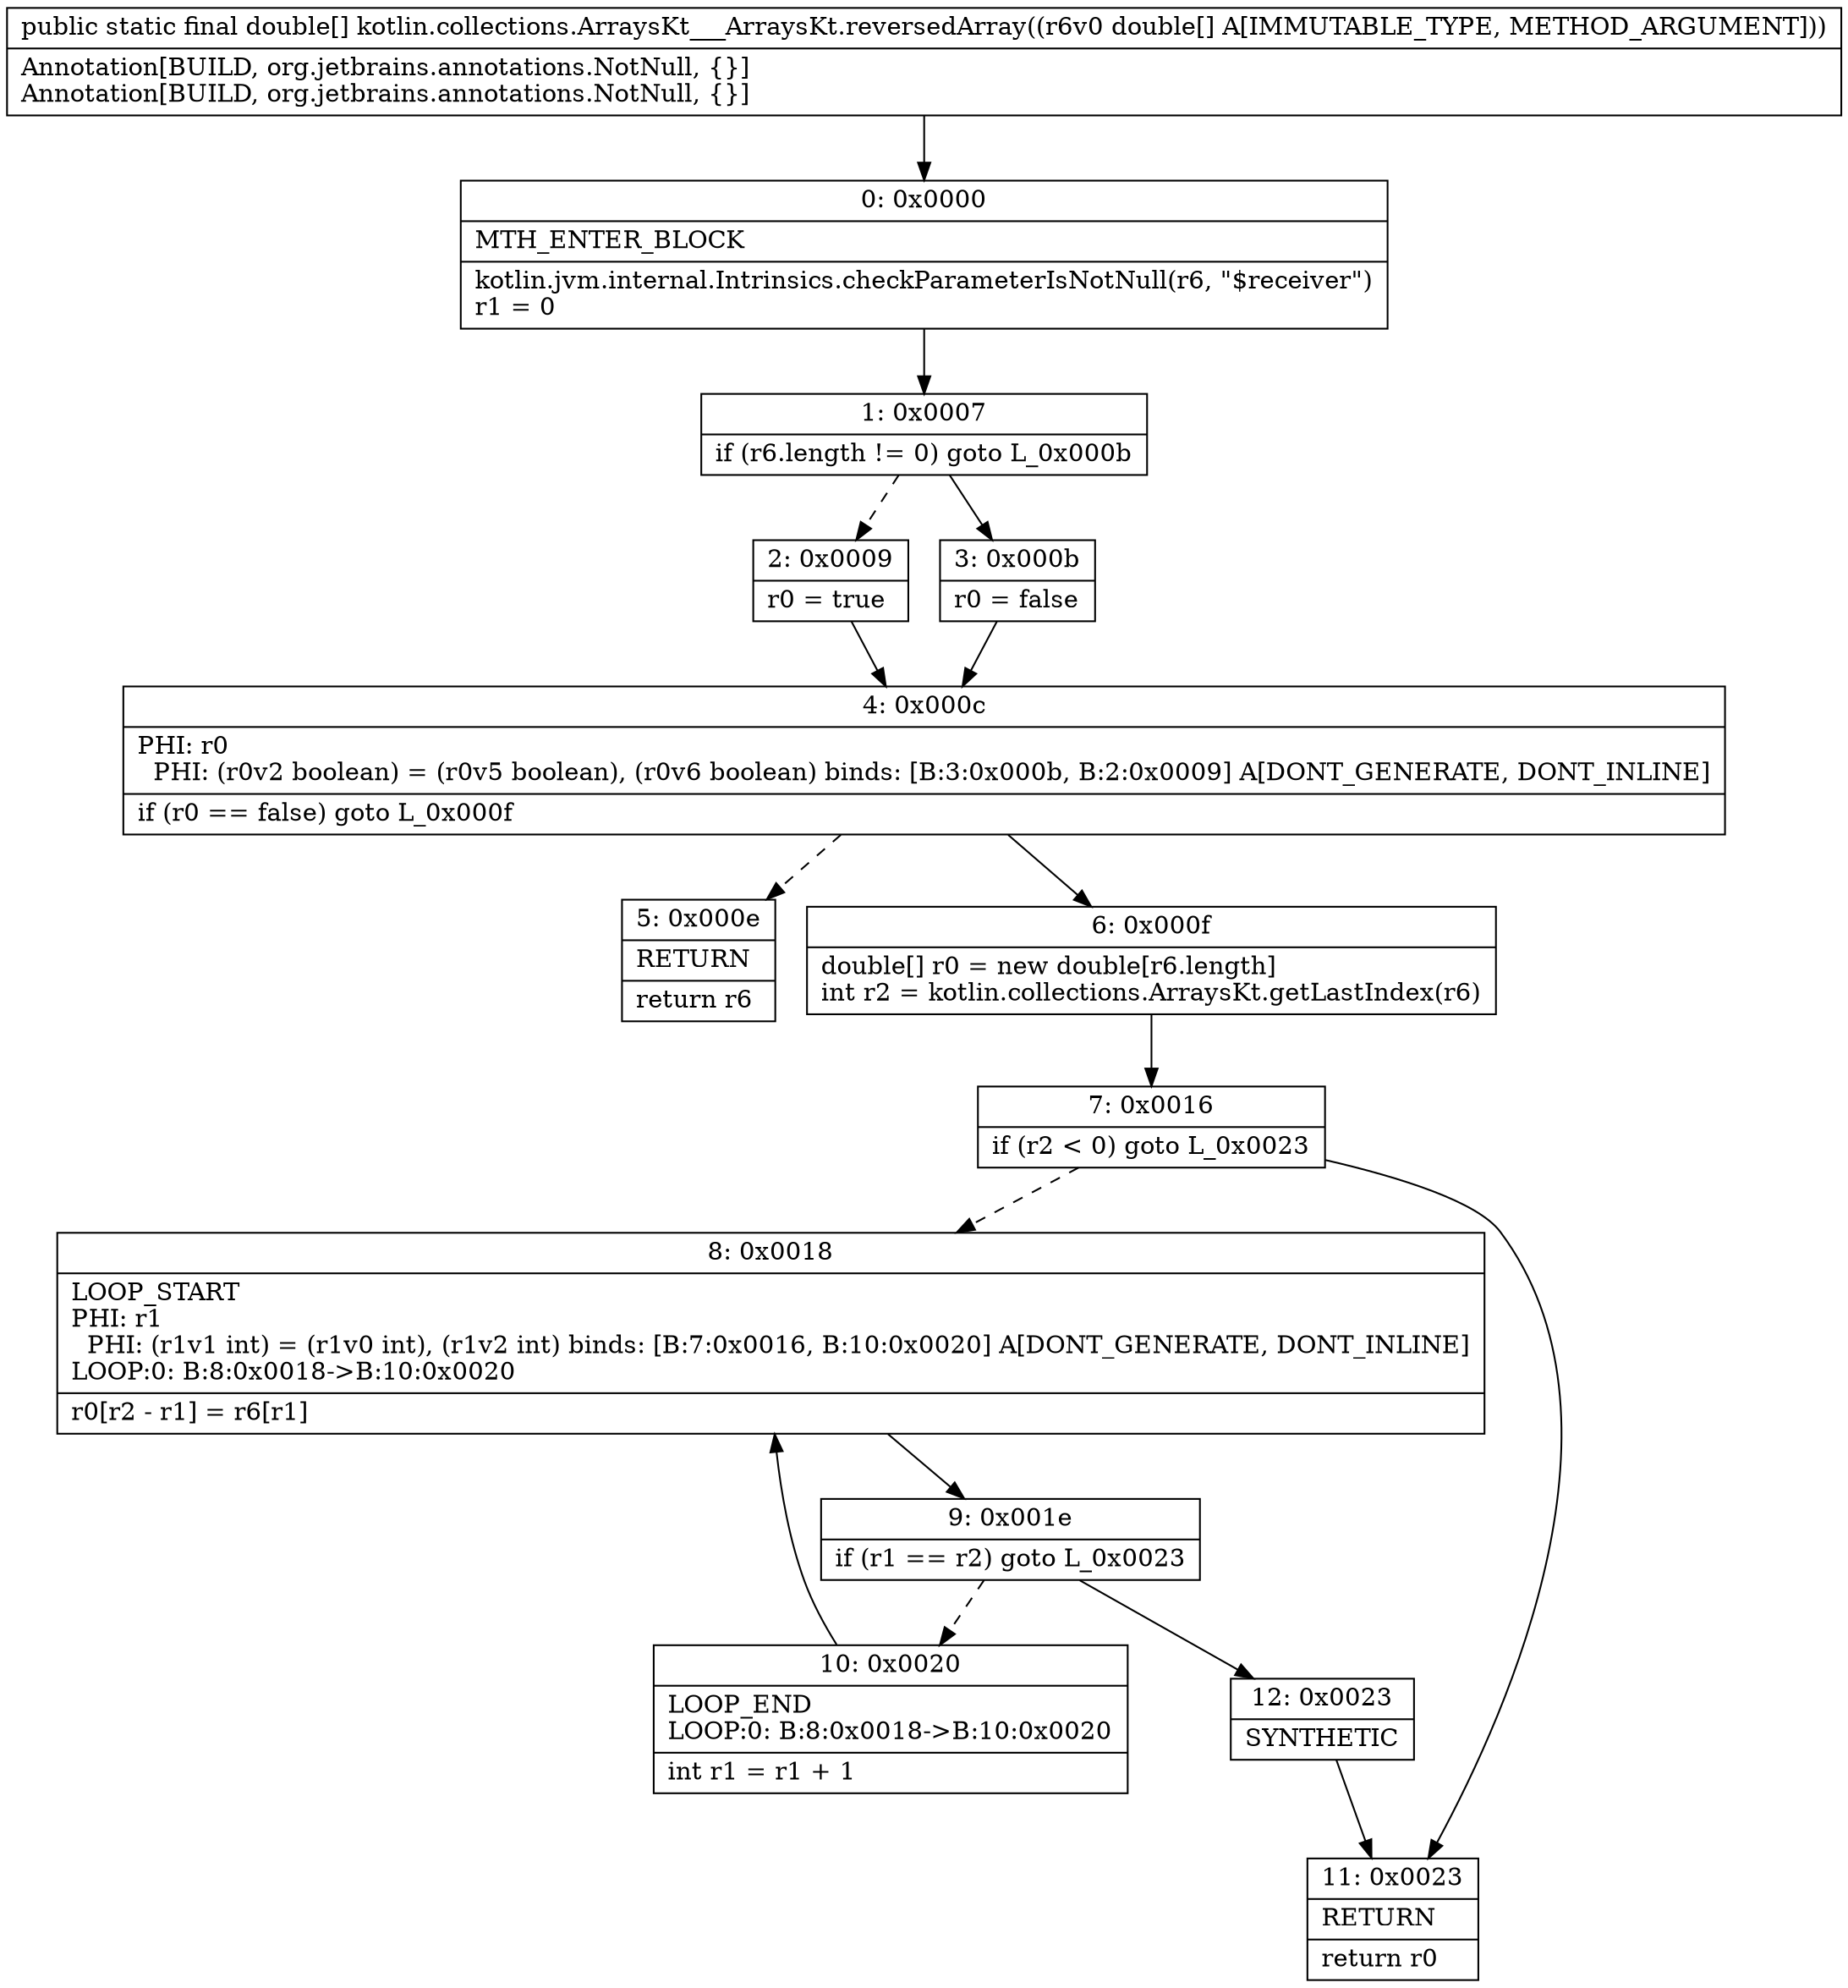 digraph "CFG forkotlin.collections.ArraysKt___ArraysKt.reversedArray([D)[D" {
Node_0 [shape=record,label="{0\:\ 0x0000|MTH_ENTER_BLOCK\l|kotlin.jvm.internal.Intrinsics.checkParameterIsNotNull(r6, \"$receiver\")\lr1 = 0\l}"];
Node_1 [shape=record,label="{1\:\ 0x0007|if (r6.length != 0) goto L_0x000b\l}"];
Node_2 [shape=record,label="{2\:\ 0x0009|r0 = true\l}"];
Node_3 [shape=record,label="{3\:\ 0x000b|r0 = false\l}"];
Node_4 [shape=record,label="{4\:\ 0x000c|PHI: r0 \l  PHI: (r0v2 boolean) = (r0v5 boolean), (r0v6 boolean) binds: [B:3:0x000b, B:2:0x0009] A[DONT_GENERATE, DONT_INLINE]\l|if (r0 == false) goto L_0x000f\l}"];
Node_5 [shape=record,label="{5\:\ 0x000e|RETURN\l|return r6\l}"];
Node_6 [shape=record,label="{6\:\ 0x000f|double[] r0 = new double[r6.length]\lint r2 = kotlin.collections.ArraysKt.getLastIndex(r6)\l}"];
Node_7 [shape=record,label="{7\:\ 0x0016|if (r2 \< 0) goto L_0x0023\l}"];
Node_8 [shape=record,label="{8\:\ 0x0018|LOOP_START\lPHI: r1 \l  PHI: (r1v1 int) = (r1v0 int), (r1v2 int) binds: [B:7:0x0016, B:10:0x0020] A[DONT_GENERATE, DONT_INLINE]\lLOOP:0: B:8:0x0018\-\>B:10:0x0020\l|r0[r2 \- r1] = r6[r1]\l}"];
Node_9 [shape=record,label="{9\:\ 0x001e|if (r1 == r2) goto L_0x0023\l}"];
Node_10 [shape=record,label="{10\:\ 0x0020|LOOP_END\lLOOP:0: B:8:0x0018\-\>B:10:0x0020\l|int r1 = r1 + 1\l}"];
Node_11 [shape=record,label="{11\:\ 0x0023|RETURN\l|return r0\l}"];
Node_12 [shape=record,label="{12\:\ 0x0023|SYNTHETIC\l}"];
MethodNode[shape=record,label="{public static final double[] kotlin.collections.ArraysKt___ArraysKt.reversedArray((r6v0 double[] A[IMMUTABLE_TYPE, METHOD_ARGUMENT]))  | Annotation[BUILD, org.jetbrains.annotations.NotNull, \{\}]\lAnnotation[BUILD, org.jetbrains.annotations.NotNull, \{\}]\l}"];
MethodNode -> Node_0;
Node_0 -> Node_1;
Node_1 -> Node_2[style=dashed];
Node_1 -> Node_3;
Node_2 -> Node_4;
Node_3 -> Node_4;
Node_4 -> Node_5[style=dashed];
Node_4 -> Node_6;
Node_6 -> Node_7;
Node_7 -> Node_8[style=dashed];
Node_7 -> Node_11;
Node_8 -> Node_9;
Node_9 -> Node_10[style=dashed];
Node_9 -> Node_12;
Node_10 -> Node_8;
Node_12 -> Node_11;
}

